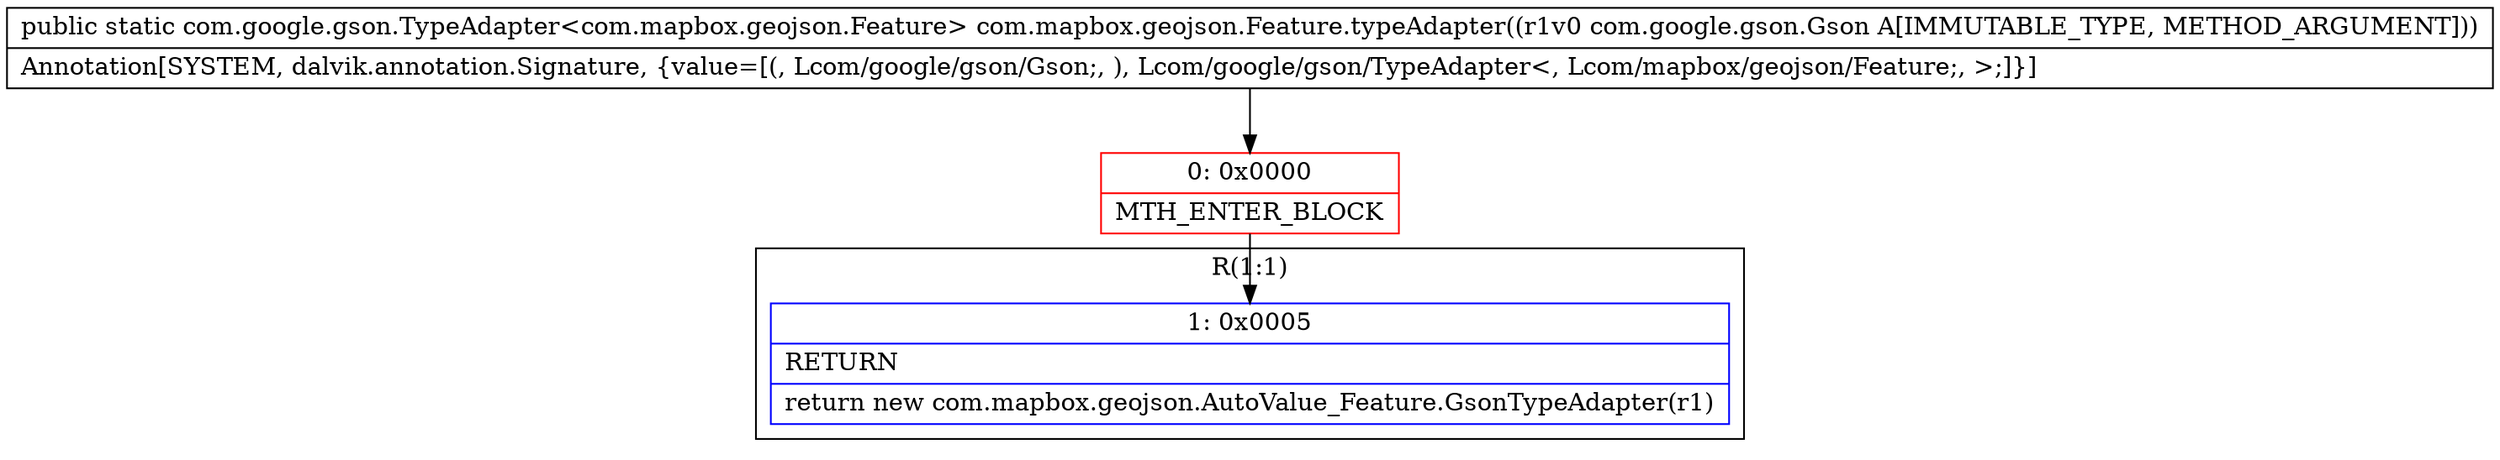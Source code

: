 digraph "CFG forcom.mapbox.geojson.Feature.typeAdapter(Lcom\/google\/gson\/Gson;)Lcom\/google\/gson\/TypeAdapter;" {
subgraph cluster_Region_1671873298 {
label = "R(1:1)";
node [shape=record,color=blue];
Node_1 [shape=record,label="{1\:\ 0x0005|RETURN\l|return new com.mapbox.geojson.AutoValue_Feature.GsonTypeAdapter(r1)\l}"];
}
Node_0 [shape=record,color=red,label="{0\:\ 0x0000|MTH_ENTER_BLOCK\l}"];
MethodNode[shape=record,label="{public static com.google.gson.TypeAdapter\<com.mapbox.geojson.Feature\> com.mapbox.geojson.Feature.typeAdapter((r1v0 com.google.gson.Gson A[IMMUTABLE_TYPE, METHOD_ARGUMENT]))  | Annotation[SYSTEM, dalvik.annotation.Signature, \{value=[(, Lcom\/google\/gson\/Gson;, ), Lcom\/google\/gson\/TypeAdapter\<, Lcom\/mapbox\/geojson\/Feature;, \>;]\}]\l}"];
MethodNode -> Node_0;
Node_0 -> Node_1;
}

